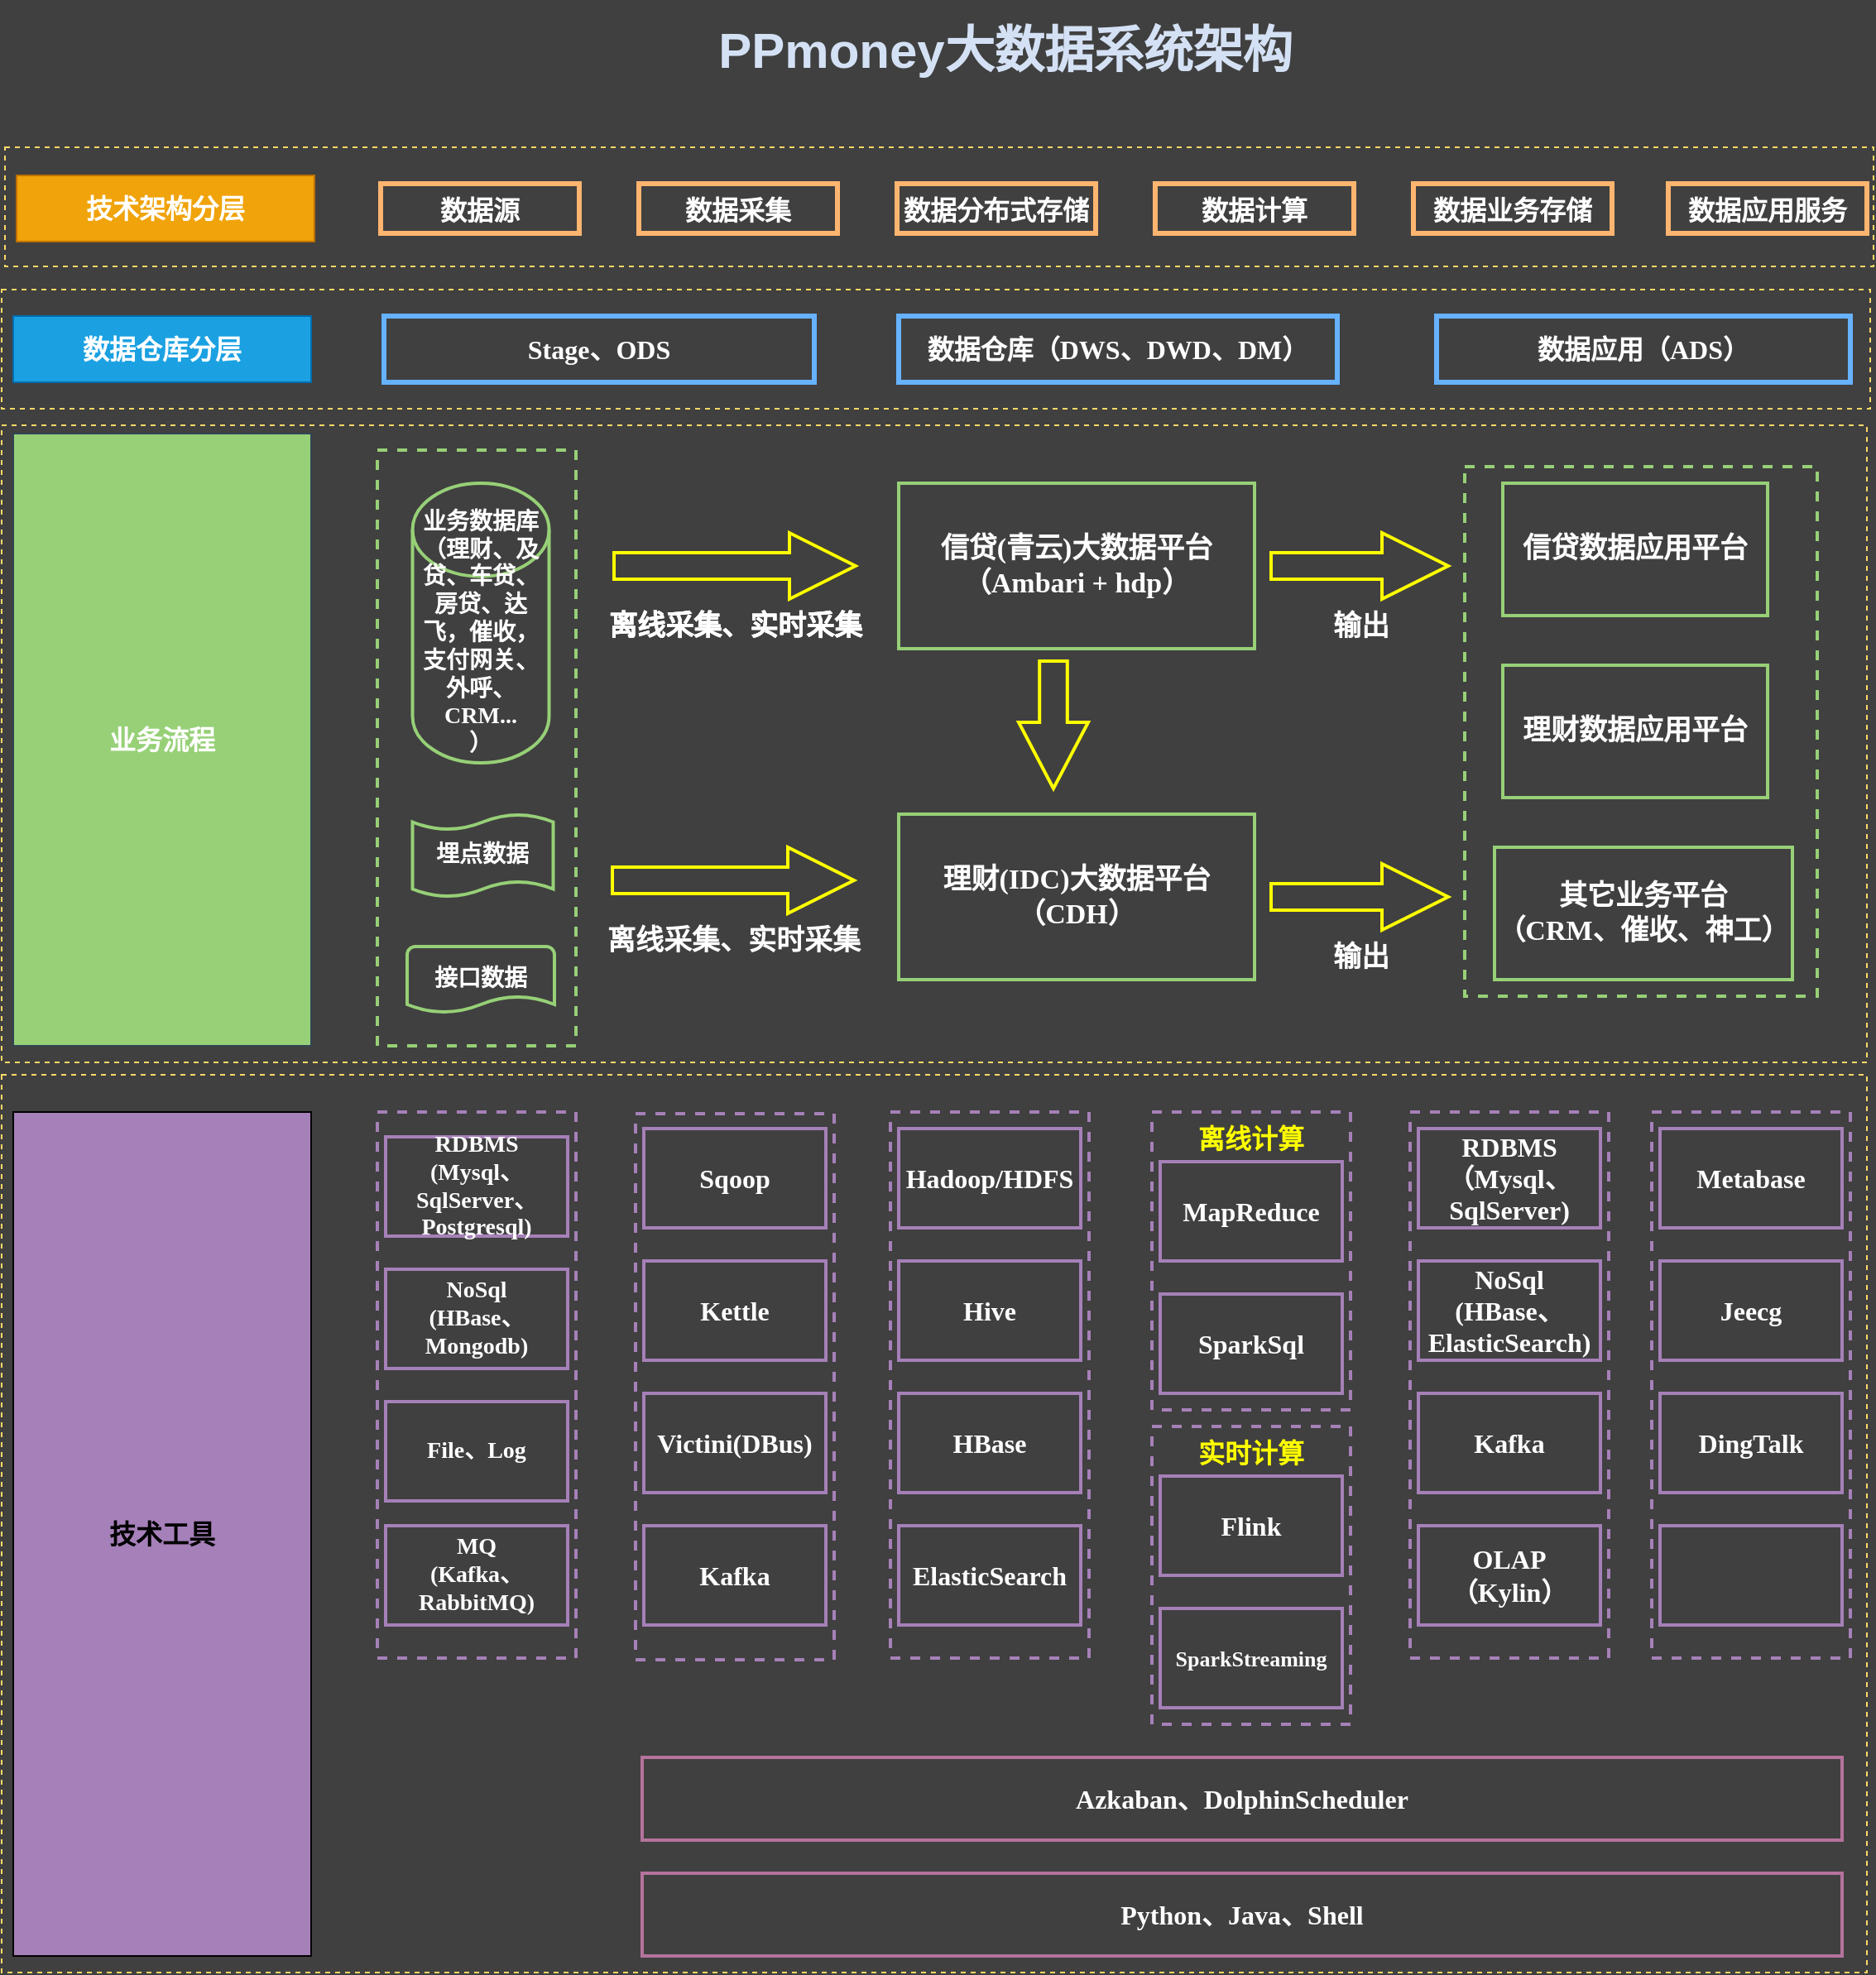 <mxfile version="20.3.3" type="device"><diagram id="mF4-GTatgWKHEzE0iCd3" name="Page-1"><mxGraphModel dx="1822" dy="1235" grid="0" gridSize="10" guides="0" tooltips="1" connect="1" arrows="1" fold="1" page="0" pageScale="1" pageWidth="827" pageHeight="1169" background="#404040" math="0" shadow="0"><root><mxCell id="0"/><mxCell id="1" parent="0"/><mxCell id="rvp-RPz2A5o5Nx2AENzI-92" value="" style="rounded=0;whiteSpace=wrap;html=1;fontFamily=Tahoma;fontSize=16;dashed=1;fontStyle=1;fillColor=#404040;strokeColor=#FFD966;" vertex="1" parent="1"><mxGeometry x="-55" y="-22" width="1129" height="72" as="geometry"/></mxCell><mxCell id="rvp-RPz2A5o5Nx2AENzI-91" value="" style="rounded=0;whiteSpace=wrap;html=1;fontFamily=Tahoma;fontSize=16;dashed=1;fontStyle=1;fillColor=#404040;strokeColor=#FFD966;" vertex="1" parent="1"><mxGeometry x="-57" y="64" width="1129" height="72" as="geometry"/></mxCell><mxCell id="rvp-RPz2A5o5Nx2AENzI-78" value="" style="rounded=0;whiteSpace=wrap;html=1;fontFamily=Tahoma;fontSize=16;dashed=1;fontStyle=1;fillColor=#404040;strokeColor=#FFD966;" vertex="1" parent="1"><mxGeometry x="-57" y="538.5" width="1127" height="542.5" as="geometry"/></mxCell><mxCell id="rvp-RPz2A5o5Nx2AENzI-77" value="" style="rounded=0;whiteSpace=wrap;html=1;fontFamily=Tahoma;fontSize=16;dashed=1;fontStyle=1;fillColor=#404040;strokeColor=#FFD966;" vertex="1" parent="1"><mxGeometry x="-57" y="146" width="1127" height="385" as="geometry"/></mxCell><mxCell id="rvp-RPz2A5o5Nx2AENzI-73" value="" style="rounded=0;whiteSpace=wrap;html=1;fontFamily=Tahoma;fontSize=17;fontStyle=1;strokeWidth=2;dashed=1;strokeColor=#97D077;fillColor=#404040;fontColor=#FFFFFF;" vertex="1" parent="1"><mxGeometry x="827" y="171" width="213" height="320" as="geometry"/></mxCell><mxCell id="rvp-RPz2A5o5Nx2AENzI-45" value="实时计算" style="rounded=0;whiteSpace=wrap;html=1;fontFamily=Tahoma;fontSize=16;verticalAlign=top;fontStyle=1;dashed=1;strokeWidth=2;strokeColor=#A680B8;fillColor=#404040;fontColor=#FFFF00;" vertex="1" parent="1"><mxGeometry x="638" y="751" width="120" height="180" as="geometry"/></mxCell><mxCell id="rvp-RPz2A5o5Nx2AENzI-3" value="数据源" style="text;whiteSpace=wrap;html=1;strokeColor=#FFB570;fontSize=16;align=center;flipH=1;fontStyle=1;strokeWidth=3;fontColor=#FFFFFF;" vertex="1" parent="1"><mxGeometry x="172" width="120" height="30" as="geometry"/></mxCell><mxCell id="rvp-RPz2A5o5Nx2AENzI-4" value="数据采集" style="text;whiteSpace=wrap;html=1;strokeColor=#FFB570;fontSize=16;align=center;flipH=1;fontStyle=1;strokeWidth=3;fontColor=#FFFFFF;" vertex="1" parent="1"><mxGeometry x="328" width="120" height="30" as="geometry"/></mxCell><mxCell id="rvp-RPz2A5o5Nx2AENzI-5" value="数据分布式存储" style="text;whiteSpace=wrap;html=1;strokeColor=#FFB570;fontSize=16;align=center;flipH=1;fontStyle=1;strokeWidth=3;fontColor=#FFFFFF;" vertex="1" parent="1"><mxGeometry x="484" width="120" height="30" as="geometry"/></mxCell><mxCell id="rvp-RPz2A5o5Nx2AENzI-6" value="数据计算" style="text;whiteSpace=wrap;html=1;strokeColor=#FFB570;fontSize=16;align=center;flipH=1;fontStyle=1;strokeWidth=3;fontColor=#FFFFFF;" vertex="1" parent="1"><mxGeometry x="640" width="120" height="30" as="geometry"/></mxCell><mxCell id="rvp-RPz2A5o5Nx2AENzI-7" value="数据业务存储" style="text;whiteSpace=wrap;html=1;strokeColor=#FFB570;fontSize=16;align=center;flipH=1;fontStyle=1;strokeWidth=3;fontColor=#FFFFFF;" vertex="1" parent="1"><mxGeometry x="796" width="120" height="30" as="geometry"/></mxCell><mxCell id="rvp-RPz2A5o5Nx2AENzI-8" value="数据应用服务" style="text;whiteSpace=wrap;html=1;strokeColor=#FFB570;fontSize=16;align=center;flipH=1;fontStyle=1;strokeWidth=3;fontColor=#FFFFFF;" vertex="1" parent="1"><mxGeometry x="950" width="120" height="30" as="geometry"/></mxCell><mxCell id="rvp-RPz2A5o5Nx2AENzI-9" value="" style="rounded=0;whiteSpace=wrap;html=1;fontFamily=Tahoma;fontSize=16;dashed=1;fontStyle=1;strokeWidth=2;strokeColor=#97D077;fillColor=#404040;fontColor=#FFFFFF;" vertex="1" parent="1"><mxGeometry x="170" y="161" width="120" height="360" as="geometry"/></mxCell><mxCell id="rvp-RPz2A5o5Nx2AENzI-10" value="Stage、ODS" style="rounded=0;whiteSpace=wrap;html=1;fontFamily=Tahoma;fontSize=16;fontStyle=1;strokeColor=#66B2FF;strokeWidth=3;fillColor=#404040;fontColor=#FFFFFF;" vertex="1" parent="1"><mxGeometry x="174" y="80" width="260" height="40" as="geometry"/></mxCell><mxCell id="rvp-RPz2A5o5Nx2AENzI-11" value="业务数据库&lt;br style=&quot;font-size: 14px;&quot;&gt;（理财、及贷、车贷、房贷、达飞，催收，支付网关、外呼、CRM...&lt;br style=&quot;font-size: 14px;&quot;&gt;）" style="strokeWidth=2;html=1;shape=mxgraph.flowchart.database;whiteSpace=wrap;fontFamily=Tahoma;fontSize=14;verticalAlign=bottom;fontStyle=1;fillColor=#404040;fontColor=#FFFFFF;strokeColor=#97D077;" vertex="1" parent="1"><mxGeometry x="191.25" y="181" width="82.5" height="169" as="geometry"/></mxCell><mxCell id="rvp-RPz2A5o5Nx2AENzI-12" value="埋点数据" style="shape=tape;whiteSpace=wrap;html=1;strokeWidth=2;size=0.19;fontFamily=Tahoma;fontSize=14;fontStyle=1;fillColor=#404040;fontColor=#FFFFFF;strokeColor=#97D077;" vertex="1" parent="1"><mxGeometry x="191.25" y="381" width="85" height="50" as="geometry"/></mxCell><mxCell id="rvp-RPz2A5o5Nx2AENzI-13" value="接口数据" style="strokeWidth=2;html=1;shape=mxgraph.flowchart.document2;whiteSpace=wrap;size=0.25;fontFamily=Tahoma;fontSize=14;verticalAlign=middle;fontStyle=1;fillColor=#404040;fontColor=#FFFFFF;strokeColor=#97D077;" vertex="1" parent="1"><mxGeometry x="188" y="461" width="89" height="40" as="geometry"/></mxCell><mxCell id="rvp-RPz2A5o5Nx2AENzI-14" value="" style="rounded=0;whiteSpace=wrap;html=1;fontFamily=Tahoma;fontSize=16;fontStyle=1;dashed=1;strokeWidth=2;strokeColor=#A680B8;fillColor=#404040;fontColor=#FFFFFF;" vertex="1" parent="1"><mxGeometry x="480" y="561" width="120" height="330" as="geometry"/></mxCell><mxCell id="rvp-RPz2A5o5Nx2AENzI-15" value="Hadoop/HDFS" style="rounded=0;whiteSpace=wrap;html=1;fontFamily=Tahoma;fontSize=16;fontStyle=1;strokeWidth=2;strokeColor=#A680B8;fillColor=#404040;fontColor=#FFFFFF;" vertex="1" parent="1"><mxGeometry x="485" y="571" width="110" height="60" as="geometry"/></mxCell><mxCell id="rvp-RPz2A5o5Nx2AENzI-16" value="Hive" style="rounded=0;whiteSpace=wrap;html=1;fontFamily=Tahoma;fontSize=16;fontStyle=1;strokeWidth=2;strokeColor=#A680B8;fillColor=#404040;fontColor=#FFFFFF;" vertex="1" parent="1"><mxGeometry x="485" y="651" width="110" height="60" as="geometry"/></mxCell><mxCell id="rvp-RPz2A5o5Nx2AENzI-17" value="HBase" style="rounded=0;whiteSpace=wrap;html=1;fontFamily=Tahoma;fontSize=16;fontStyle=1;strokeWidth=2;strokeColor=#A680B8;fillColor=#404040;fontColor=#FFFFFF;" vertex="1" parent="1"><mxGeometry x="485" y="731" width="110" height="60" as="geometry"/></mxCell><mxCell id="rvp-RPz2A5o5Nx2AENzI-18" value="ElasticSearch" style="rounded=0;whiteSpace=wrap;html=1;fontFamily=Tahoma;fontSize=16;fontStyle=1;strokeWidth=2;strokeColor=#A680B8;fillColor=#404040;fontColor=#FFFFFF;" vertex="1" parent="1"><mxGeometry x="485" y="811" width="110" height="60" as="geometry"/></mxCell><mxCell id="rvp-RPz2A5o5Nx2AENzI-19" value="业务流程" style="rounded=0;whiteSpace=wrap;html=1;fontFamily=Tahoma;fontSize=16;fontStyle=1;fillColor=#97D077;strokeColor=#314354;fontColor=#ffffff;" vertex="1" parent="1"><mxGeometry x="-50" y="151" width="180" height="370" as="geometry"/></mxCell><mxCell id="rvp-RPz2A5o5Nx2AENzI-20" value="技术工具" style="rounded=0;whiteSpace=wrap;html=1;fontFamily=Tahoma;fontSize=16;fontStyle=1;fillColor=#A680B8;" vertex="1" parent="1"><mxGeometry x="-50" y="561" width="180" height="510" as="geometry"/></mxCell><mxCell id="rvp-RPz2A5o5Nx2AENzI-21" value="数据仓库分层" style="rounded=0;whiteSpace=wrap;html=1;fontFamily=Tahoma;fontSize=16;strokeColor=#006EAF;fontStyle=1;fillColor=#1ba1e2;fontColor=#FFFFFF;" vertex="1" parent="1"><mxGeometry x="-50" y="80" width="180" height="40" as="geometry"/></mxCell><mxCell id="rvp-RPz2A5o5Nx2AENzI-22" value="技术架构分层" style="rounded=0;whiteSpace=wrap;html=1;fontFamily=Tahoma;fontSize=16;strokeColor=#BD7000;fontStyle=1;fillColor=#f0a30a;fontColor=#FFFFFF;" vertex="1" parent="1"><mxGeometry x="-48" y="-5" width="180" height="40" as="geometry"/></mxCell><mxCell id="rvp-RPz2A5o5Nx2AENzI-24" value="数据仓库（DWS、DWD、DM）" style="rounded=0;whiteSpace=wrap;html=1;fontFamily=Tahoma;fontSize=16;fontStyle=1;strokeColor=#66B2FF;strokeWidth=3;fillColor=#404040;fontColor=#FFFFFF;" vertex="1" parent="1"><mxGeometry x="485" y="80" width="265" height="40" as="geometry"/></mxCell><mxCell id="rvp-RPz2A5o5Nx2AENzI-25" value="数据应用（ADS）" style="rounded=0;whiteSpace=wrap;html=1;fontFamily=Tahoma;fontSize=16;fontStyle=1;strokeColor=#66B2FF;strokeWidth=3;fillColor=#404040;fontColor=#FFFFFF;" vertex="1" parent="1"><mxGeometry x="810" y="80" width="250" height="40" as="geometry"/></mxCell><mxCell id="rvp-RPz2A5o5Nx2AENzI-26" value="" style="rounded=0;whiteSpace=wrap;html=1;fontFamily=Tahoma;fontSize=14;fontStyle=1;dashed=1;strokeWidth=2;strokeColor=#A680B8;fillColor=#404040;fontColor=#FFFFFF;" vertex="1" parent="1"><mxGeometry x="170" y="561" width="120" height="330" as="geometry"/></mxCell><mxCell id="rvp-RPz2A5o5Nx2AENzI-27" value="RDBMS&lt;br style=&quot;font-size: 14px;&quot;&gt;(Mysql、SqlServer、Postgresql)" style="rounded=0;whiteSpace=wrap;html=1;fontFamily=Tahoma;fontSize=14;fontStyle=1;strokeWidth=2;strokeColor=#A680B8;fillColor=#404040;fontColor=#FFFFFF;" vertex="1" parent="1"><mxGeometry x="175" y="576" width="110" height="60" as="geometry"/></mxCell><mxCell id="rvp-RPz2A5o5Nx2AENzI-28" value="NoSql&lt;br style=&quot;font-size: 14px;&quot;&gt;(HBase、Mongodb)" style="rounded=0;whiteSpace=wrap;html=1;fontFamily=Tahoma;fontSize=14;fontStyle=1;strokeWidth=2;strokeColor=#A680B8;fillColor=#404040;fontColor=#FFFFFF;" vertex="1" parent="1"><mxGeometry x="175" y="656" width="110" height="60" as="geometry"/></mxCell><mxCell id="rvp-RPz2A5o5Nx2AENzI-29" value="File、Log" style="rounded=0;whiteSpace=wrap;html=1;fontFamily=Tahoma;fontSize=14;fontStyle=1;strokeWidth=2;strokeColor=#A680B8;fillColor=#404040;fontColor=#FFFFFF;" vertex="1" parent="1"><mxGeometry x="175" y="736" width="110" height="60" as="geometry"/></mxCell><mxCell id="rvp-RPz2A5o5Nx2AENzI-31" value="MQ&lt;br style=&quot;font-size: 14px;&quot;&gt;(Kafka、RabbitMQ)" style="rounded=0;whiteSpace=wrap;html=1;fontFamily=Tahoma;fontSize=14;fontStyle=1;strokeWidth=2;strokeColor=#A680B8;fillColor=#404040;fontColor=#FFFFFF;" vertex="1" parent="1"><mxGeometry x="175" y="811" width="110" height="60" as="geometry"/></mxCell><mxCell id="rvp-RPz2A5o5Nx2AENzI-32" value="信贷(青云)大数据平台&lt;br style=&quot;font-size: 17px;&quot;&gt;（Ambari + hdp）" style="rounded=0;whiteSpace=wrap;html=1;fontFamily=Tahoma;fontSize=17;fontStyle=1;strokeWidth=2;strokeColor=#97D077;fillColor=#404040;fontColor=#FFFFFF;" vertex="1" parent="1"><mxGeometry x="485" y="181" width="215" height="100" as="geometry"/></mxCell><mxCell id="rvp-RPz2A5o5Nx2AENzI-33" value="理财(IDC)大数据平台&lt;br style=&quot;font-size: 17px;&quot;&gt;（CDH）" style="rounded=0;whiteSpace=wrap;html=1;fontFamily=Tahoma;fontSize=17;fontStyle=1;strokeWidth=2;strokeColor=#97D077;fillColor=#404040;fontColor=#FFFFFF;" vertex="1" parent="1"><mxGeometry x="485" y="381" width="215" height="100" as="geometry"/></mxCell><mxCell id="rvp-RPz2A5o5Nx2AENzI-34" value="离线采集、实时采集" style="verticalLabelPosition=bottom;verticalAlign=top;html=1;strokeWidth=2;shape=mxgraph.arrows2.arrow;dy=0.6;dx=40;notch=0;fontFamily=Tahoma;fontSize=17;fontStyle=1;fillColor=#404040;fontColor=#FFFFFF;" vertex="1" parent="1"><mxGeometry x="313" y="211" width="146" height="40" as="geometry"/></mxCell><mxCell id="rvp-RPz2A5o5Nx2AENzI-35" value="" style="rounded=0;whiteSpace=wrap;html=1;fontFamily=Tahoma;fontSize=16;fontStyle=1;dashed=1;strokeWidth=2;strokeColor=#A680B8;fillColor=#404040;fontColor=#FFFFFF;" vertex="1" parent="1"><mxGeometry x="326" y="562" width="120" height="330" as="geometry"/></mxCell><mxCell id="rvp-RPz2A5o5Nx2AENzI-36" value="Sqoop" style="rounded=0;whiteSpace=wrap;html=1;fontFamily=Tahoma;fontSize=16;fontStyle=1;strokeWidth=2;strokeColor=#A680B8;fillColor=#404040;fontColor=#FFFFFF;" vertex="1" parent="1"><mxGeometry x="331" y="571" width="110" height="60" as="geometry"/></mxCell><mxCell id="rvp-RPz2A5o5Nx2AENzI-37" value="Kettle" style="rounded=0;whiteSpace=wrap;html=1;fontFamily=Tahoma;fontSize=16;fontStyle=1;strokeWidth=2;strokeColor=#A680B8;fillColor=#404040;fontColor=#FFFFFF;" vertex="1" parent="1"><mxGeometry x="331" y="651" width="110" height="60" as="geometry"/></mxCell><mxCell id="rvp-RPz2A5o5Nx2AENzI-38" value="Victini(DBus)" style="rounded=0;whiteSpace=wrap;html=1;fontFamily=Tahoma;fontSize=16;fontStyle=1;strokeWidth=2;strokeColor=#A680B8;fillColor=#404040;fontColor=#FFFFFF;" vertex="1" parent="1"><mxGeometry x="331" y="731" width="110" height="60" as="geometry"/></mxCell><mxCell id="rvp-RPz2A5o5Nx2AENzI-39" value="Kafka" style="rounded=0;whiteSpace=wrap;html=1;fontFamily=Tahoma;fontSize=16;fontStyle=1;strokeWidth=2;strokeColor=#A680B8;fillColor=#404040;fontColor=#FFFFFF;" vertex="1" parent="1"><mxGeometry x="331" y="811" width="110" height="60" as="geometry"/></mxCell><mxCell id="rvp-RPz2A5o5Nx2AENzI-40" value="离线计算" style="rounded=0;whiteSpace=wrap;html=1;fontFamily=Tahoma;fontSize=16;verticalAlign=top;fontStyle=1;dashed=1;strokeWidth=2;strokeColor=#A680B8;fillColor=#404040;fontColor=#FFFF00;" vertex="1" parent="1"><mxGeometry x="638" y="561" width="120" height="180" as="geometry"/></mxCell><mxCell id="rvp-RPz2A5o5Nx2AENzI-41" value="MapReduce" style="rounded=0;whiteSpace=wrap;html=1;fontFamily=Tahoma;fontSize=16;fontStyle=1;strokeWidth=2;strokeColor=#A680B8;fillColor=#404040;fontColor=#FFFFFF;" vertex="1" parent="1"><mxGeometry x="643" y="591" width="110" height="60" as="geometry"/></mxCell><mxCell id="rvp-RPz2A5o5Nx2AENzI-42" value="SparkSql" style="rounded=0;whiteSpace=wrap;html=1;fontFamily=Tahoma;fontSize=16;fontStyle=1;strokeWidth=2;strokeColor=#A680B8;fillColor=#404040;fontColor=#FFFFFF;" vertex="1" parent="1"><mxGeometry x="643" y="671" width="110" height="60" as="geometry"/></mxCell><mxCell id="rvp-RPz2A5o5Nx2AENzI-43" value="Flink" style="rounded=0;whiteSpace=wrap;html=1;fontFamily=Tahoma;fontSize=16;fontStyle=1;strokeWidth=2;strokeColor=#A680B8;fillColor=#404040;fontColor=#FFFFFF;" vertex="1" parent="1"><mxGeometry x="643" y="781" width="110" height="60" as="geometry"/></mxCell><mxCell id="rvp-RPz2A5o5Nx2AENzI-44" value="SparkStreaming" style="rounded=0;whiteSpace=wrap;html=1;fontFamily=Tahoma;fontSize=13;fontStyle=1;strokeWidth=2;strokeColor=#A680B8;fillColor=#404040;fontColor=#FFFFFF;" vertex="1" parent="1"><mxGeometry x="643" y="861" width="110" height="60" as="geometry"/></mxCell><mxCell id="rvp-RPz2A5o5Nx2AENzI-49" value="" style="verticalLabelPosition=bottom;verticalAlign=top;html=1;strokeWidth=2;shape=mxgraph.arrows2.arrow;dy=0.6;dx=40;notch=0;fontFamily=Tahoma;fontSize=17;rotation=90;fontStyle=1;fillColor=#404040;fontColor=#FFFFFF;strokeColor=#FFFF00;" vertex="1" parent="1"><mxGeometry x="540" y="306" width="77" height="42" as="geometry"/></mxCell><mxCell id="rvp-RPz2A5o5Nx2AENzI-52" value="离线采集、实时采集" style="verticalLabelPosition=bottom;verticalAlign=top;html=1;strokeWidth=2;shape=mxgraph.arrows2.arrow;dy=0.6;dx=40;notch=0;fontFamily=Tahoma;fontSize=17;fontStyle=1;strokeColor=#FFFF00;fillColor=#404040;fontColor=#FFFFFF;" vertex="1" parent="1"><mxGeometry x="312" y="401" width="146" height="40" as="geometry"/></mxCell><mxCell id="rvp-RPz2A5o5Nx2AENzI-55" value="Azkaban、DolphinScheduler" style="rounded=0;whiteSpace=wrap;html=1;fontFamily=Tahoma;fontSize=16;fontStyle=1;strokeColor=#B5739D;strokeWidth=2;fillColor=#404040;fontColor=#FFFFFF;" vertex="1" parent="1"><mxGeometry x="330" y="951" width="725" height="50" as="geometry"/></mxCell><mxCell id="rvp-RPz2A5o5Nx2AENzI-56" value="信贷数据应用平台" style="rounded=0;whiteSpace=wrap;html=1;fontFamily=Tahoma;fontSize=17;fontStyle=1;strokeWidth=2;strokeColor=#97D077;fillColor=#404040;fontColor=#FFFFFF;" vertex="1" parent="1"><mxGeometry x="850" y="181" width="160" height="80" as="geometry"/></mxCell><mxCell id="rvp-RPz2A5o5Nx2AENzI-57" value="理财数据应用平台" style="rounded=0;whiteSpace=wrap;html=1;fontFamily=Tahoma;fontSize=17;fontStyle=1;strokeWidth=2;strokeColor=#97D077;fillColor=#404040;fontColor=#FFFFFF;" vertex="1" parent="1"><mxGeometry x="850" y="291" width="160" height="80" as="geometry"/></mxCell><mxCell id="rvp-RPz2A5o5Nx2AENzI-58" value="" style="rounded=0;whiteSpace=wrap;html=1;fontFamily=Tahoma;fontSize=16;fontStyle=1;dashed=1;strokeWidth=2;strokeColor=#A680B8;fillColor=#404040;fontColor=#FFFFFF;" vertex="1" parent="1"><mxGeometry x="940" y="561" width="120" height="330" as="geometry"/></mxCell><mxCell id="rvp-RPz2A5o5Nx2AENzI-59" value="Metabase" style="rounded=0;whiteSpace=wrap;html=1;fontFamily=Tahoma;fontSize=16;fontStyle=1;strokeWidth=2;strokeColor=#A680B8;fillColor=#404040;fontColor=#FFFFFF;" vertex="1" parent="1"><mxGeometry x="945" y="571" width="110" height="60" as="geometry"/></mxCell><mxCell id="rvp-RPz2A5o5Nx2AENzI-60" value="Jeecg" style="rounded=0;whiteSpace=wrap;html=1;fontFamily=Tahoma;fontSize=16;fontStyle=1;strokeWidth=2;strokeColor=#A680B8;fillColor=#404040;fontColor=#FFFFFF;" vertex="1" parent="1"><mxGeometry x="945" y="651" width="110" height="60" as="geometry"/></mxCell><mxCell id="rvp-RPz2A5o5Nx2AENzI-61" value="DingTalk" style="rounded=0;whiteSpace=wrap;html=1;fontFamily=Tahoma;fontSize=16;fontStyle=1;strokeWidth=2;strokeColor=#A680B8;fillColor=#404040;fontColor=#FFFFFF;" vertex="1" parent="1"><mxGeometry x="945" y="731" width="110" height="60" as="geometry"/></mxCell><mxCell id="rvp-RPz2A5o5Nx2AENzI-62" value="" style="rounded=0;whiteSpace=wrap;html=1;fontFamily=Tahoma;fontSize=16;fontStyle=1;strokeWidth=2;strokeColor=#A680B8;fillColor=#404040;fontColor=#FFFFFF;" vertex="1" parent="1"><mxGeometry x="945" y="811" width="110" height="60" as="geometry"/></mxCell><mxCell id="rvp-RPz2A5o5Nx2AENzI-63" value="" style="rounded=0;whiteSpace=wrap;html=1;fontFamily=Tahoma;fontSize=16;fontStyle=1;dashed=1;strokeWidth=2;strokeColor=#A680B8;fillColor=#404040;fontColor=#FFFFFF;" vertex="1" parent="1"><mxGeometry x="794" y="561" width="120" height="330" as="geometry"/></mxCell><mxCell id="rvp-RPz2A5o5Nx2AENzI-64" value="RDBMS&lt;br style=&quot;font-size: 16px;&quot;&gt;（Mysql、SqlServer)" style="rounded=0;whiteSpace=wrap;html=1;fontFamily=Tahoma;fontSize=16;fontStyle=1;strokeWidth=2;strokeColor=#A680B8;fillColor=#404040;fontColor=#FFFFFF;" vertex="1" parent="1"><mxGeometry x="799" y="571" width="110" height="60" as="geometry"/></mxCell><mxCell id="rvp-RPz2A5o5Nx2AENzI-65" value="NoSql&lt;br style=&quot;font-size: 16px;&quot;&gt;(HBase、ElasticSearch)" style="rounded=0;whiteSpace=wrap;html=1;fontFamily=Tahoma;fontSize=16;fontStyle=1;strokeWidth=2;strokeColor=#A680B8;fillColor=#404040;fontColor=#FFFFFF;" vertex="1" parent="1"><mxGeometry x="799" y="651" width="110" height="60" as="geometry"/></mxCell><mxCell id="rvp-RPz2A5o5Nx2AENzI-67" value="Kafka" style="rounded=0;whiteSpace=wrap;html=1;fontFamily=Tahoma;fontSize=16;fontStyle=1;strokeWidth=2;strokeColor=#A680B8;fillColor=#404040;fontColor=#FFFFFF;" vertex="1" parent="1"><mxGeometry x="799" y="731" width="110" height="60" as="geometry"/></mxCell><mxCell id="rvp-RPz2A5o5Nx2AENzI-70" value="输出" style="verticalLabelPosition=bottom;verticalAlign=top;html=1;strokeWidth=2;shape=mxgraph.arrows2.arrow;dy=0.6;dx=40;notch=0;fontFamily=Tahoma;fontSize=17;fontStyle=1;strokeColor=#FFFF00;fillColor=#404040;fontColor=#FFFFFF;" vertex="1" parent="1"><mxGeometry x="710" y="211" width="107" height="40" as="geometry"/></mxCell><mxCell id="rvp-RPz2A5o5Nx2AENzI-71" value="其它业务平台&lt;br&gt;（CRM、催收、神工）" style="rounded=0;whiteSpace=wrap;html=1;fontFamily=Tahoma;fontSize=17;fontStyle=1;strokeWidth=2;strokeColor=#97D077;fillColor=#404040;fontColor=#FFFFFF;" vertex="1" parent="1"><mxGeometry x="845" y="401" width="180" height="80" as="geometry"/></mxCell><mxCell id="rvp-RPz2A5o5Nx2AENzI-72" value="输出" style="verticalLabelPosition=bottom;verticalAlign=top;html=1;strokeWidth=2;shape=mxgraph.arrows2.arrow;dy=0.6;dx=40;notch=0;fontFamily=Tahoma;fontSize=17;fontStyle=1;strokeColor=#FFFF00;fillColor=#404040;fontColor=#FFFFFF;" vertex="1" parent="1"><mxGeometry x="710" y="411" width="107" height="40" as="geometry"/></mxCell><mxCell id="rvp-RPz2A5o5Nx2AENzI-74" value="OLAP&lt;br&gt;（Kylin）" style="rounded=0;whiteSpace=wrap;html=1;fontFamily=Tahoma;fontSize=16;fontStyle=1;strokeWidth=2;strokeColor=#A680B8;fillColor=#404040;fontColor=#FFFFFF;" vertex="1" parent="1"><mxGeometry x="799" y="811" width="110" height="60" as="geometry"/></mxCell><mxCell id="rvp-RPz2A5o5Nx2AENzI-75" value="Python、Java、Shell" style="rounded=0;whiteSpace=wrap;html=1;fontFamily=Tahoma;fontSize=16;fontStyle=1;strokeColor=#B5739D;strokeWidth=2;fillColor=#404040;fontColor=#FFFFFF;" vertex="1" parent="1"><mxGeometry x="330" y="1021" width="725" height="50" as="geometry"/></mxCell><mxCell id="rvp-RPz2A5o5Nx2AENzI-81" value="离线采集、实时采集" style="verticalLabelPosition=bottom;verticalAlign=top;html=1;strokeWidth=2;shape=mxgraph.arrows2.arrow;dy=0.6;dx=40;notch=0;fontFamily=Tahoma;fontSize=17;fontStyle=1;fillColor=#404040;fontColor=#FFFFFF;" vertex="1" parent="1"><mxGeometry x="313" y="211" width="146" height="40" as="geometry"/></mxCell><mxCell id="rvp-RPz2A5o5Nx2AENzI-82" value="离线采集、实时采集" style="verticalLabelPosition=bottom;verticalAlign=top;html=1;strokeWidth=2;shape=mxgraph.arrows2.arrow;dy=0.6;dx=40;notch=0;fontFamily=Tahoma;fontSize=17;fontStyle=1;strokeColor=#FFFF00;fillColor=#404040;fontColor=#FFFFFF;" vertex="1" parent="1"><mxGeometry x="313" y="211" width="146" height="40" as="geometry"/></mxCell><mxCell id="rvp-RPz2A5o5Nx2AENzI-93" value="PPmoney大数据系统架构" style="rounded=0;whiteSpace=wrap;html=1;strokeColor=none;strokeWidth=2;fontSize=30;fillColor=none;fontStyle=1;fontColor=#D4E1F5;" vertex="1" parent="1"><mxGeometry x="212" y="-111" width="675" height="60" as="geometry"/></mxCell></root></mxGraphModel></diagram></mxfile>